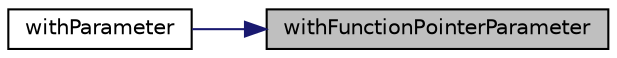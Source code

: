 digraph "withFunctionPointerParameter"
{
 // LATEX_PDF_SIZE
  edge [fontname="Helvetica",fontsize="10",labelfontname="Helvetica",labelfontsize="10"];
  node [fontname="Helvetica",fontsize="10",shape=record];
  rankdir="RL";
  Node1 [label="withFunctionPointerParameter",height=0.2,width=0.4,color="black", fillcolor="grey75", style="filled", fontcolor="black",tooltip=" "];
  Node1 -> Node2 [dir="back",color="midnightblue",fontsize="10",style="solid",fontname="Helvetica"];
  Node2 [label="withParameter",height=0.2,width=0.4,color="black", fillcolor="white", style="filled",URL="$class_mock_actual_call.html#a360429f29eab1568b4bf0a0d674cb19a",tooltip=" "];
}
